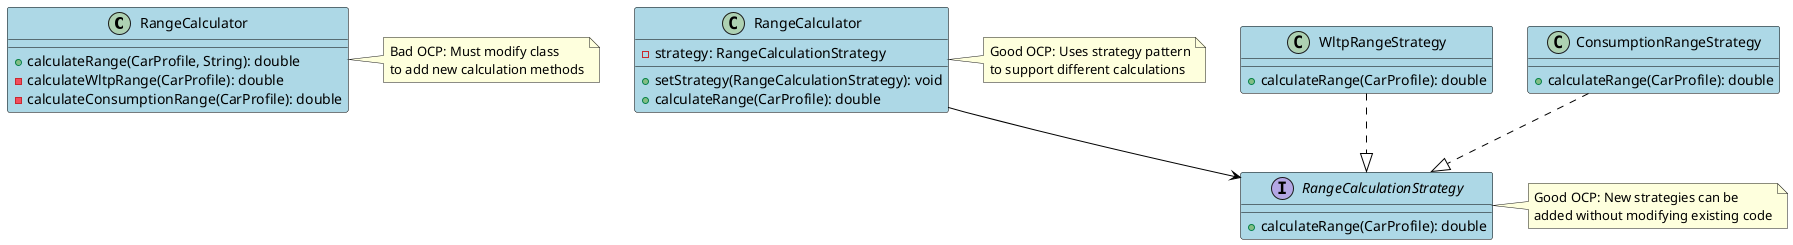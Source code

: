 @startuml ULRICA Open-Closed Principle

' Styling
skinparam backgroundColor white
skinparam class {
    BackgroundColor LightBlue
    ArrowColor Black
    BorderColor Black
}

' Bad OCP Example
class "RangeCalculator" {
    + calculateRange(CarProfile, String): double
    - calculateWltpRange(CarProfile): double
    - calculateConsumptionRange(CarProfile): double
}

' Good OCP Example
interface "RangeCalculationStrategy" {
    + calculateRange(CarProfile): double
}

class "WltpRangeStrategy" {
    + calculateRange(CarProfile): double
}

class "ConsumptionRangeStrategy" {
    + calculateRange(CarProfile): double
}

class "RangeCalculator" as GoodRangeCalculator {
    - strategy: RangeCalculationStrategy
    + setStrategy(RangeCalculationStrategy): void
    + calculateRange(CarProfile): double
}

' Relationships
WltpRangeStrategy ..|> RangeCalculationStrategy
ConsumptionRangeStrategy ..|> RangeCalculationStrategy
GoodRangeCalculator --> RangeCalculationStrategy

note right of RangeCalculator
  Bad OCP: Must modify class
  to add new calculation methods
end note

note right of RangeCalculationStrategy
  Good OCP: New strategies can be
  added without modifying existing code
end note

note right of GoodRangeCalculator
  Good OCP: Uses strategy pattern
  to support different calculations
end note

@enduml 